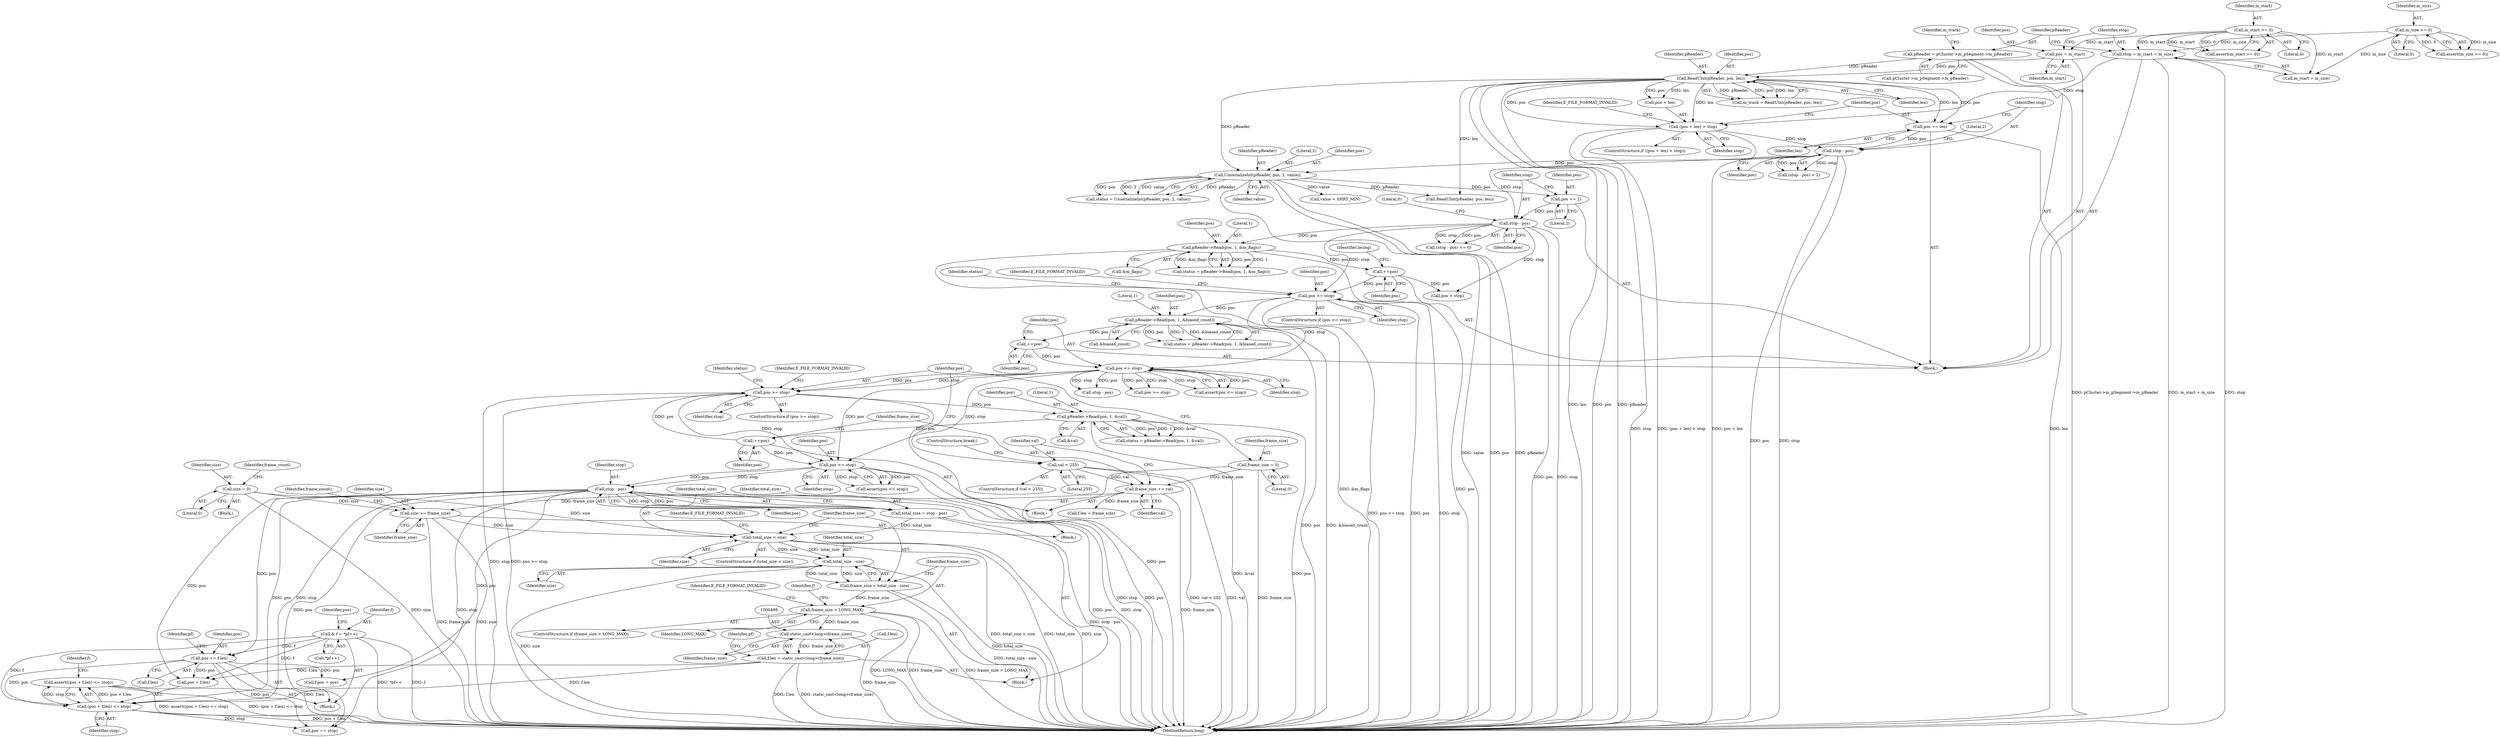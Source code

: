 digraph "0_Android_cc274e2abe8b2a6698a5c47d8aa4bb45f1f9538d_33@API" {
"1000514" [label="(Call,assert((pos + f.len) <= stop))"];
"1000515" [label="(Call,(pos + f.len) <= stop)"];
"1000527" [label="(Call,pos += f.len)"];
"1000509" [label="(Call,& f = *pf++)"];
"1000472" [label="(Call,stop - pos)"];
"1000448" [label="(Call,pos <= stop)"];
"1000342" [label="(Call,pos <= stop)"];
"1000339" [label="(Call,++pos)"];
"1000330" [label="(Call,pReader->Read(pos, 1, &biased_count))"];
"1000322" [label="(Call,pos >= stop)"];
"1000269" [label="(Call,++pos)"];
"1000251" [label="(Call,pReader->Read(pos, 1, &m_flags))"];
"1000243" [label="(Call,stop - pos)"];
"1000202" [label="(Call,stop - pos)"];
"1000190" [label="(Call,(pos + len) > stop)"];
"1000179" [label="(Call,ReadUInt(pReader, pos, len))"];
"1000170" [label="(Call,pReader = pCluster->m_pSegment->m_pReader)"];
"1000160" [label="(Call,pos = m_start)"];
"1000140" [label="(Call,m_start >= 0)"];
"1000164" [label="(Call,stop = m_start + m_size)"];
"1000144" [label="(Call,m_size >= 0)"];
"1000197" [label="(Call,pos += len)"];
"1000238" [label="(Call,pos += 2)"];
"1000212" [label="(Call,UnserializeInt(pReader, pos, 2, value))"];
"1000408" [label="(Call,++pos)"];
"1000399" [label="(Call,pReader->Read(pos, 1, &val))"];
"1000392" [label="(Call,pos >= stop)"];
"1000493" [label="(Call,f.len = static_cast<long>(frame_size))"];
"1000497" [label="(Call,static_cast<long>(frame_size))"];
"1000488" [label="(Call,frame_size > LONG_MAX)"];
"1000482" [label="(Call,frame_size = total_size - size)"];
"1000484" [label="(Call,total_size - size)"];
"1000476" [label="(Call,total_size < size)"];
"1000470" [label="(Call,total_size = stop - pos)"];
"1000372" [label="(Call,size = 0)"];
"1000438" [label="(Call,size += frame_size)"];
"1000410" [label="(Call,frame_size += val)"];
"1000414" [label="(Call,val < 255)"];
"1000385" [label="(Call,frame_size = 0)"];
"1000177" [label="(Call,m_track = ReadUInt(pReader, pos, len))"];
"1000243" [label="(Call,stop - pos)"];
"1000254" [label="(Call,&m_flags)"];
"1000269" [label="(Call,++pos)"];
"1000482" [label="(Call,frame_size = total_size - size)"];
"1000383" [label="(Block,)"];
"1000321" [label="(ControlStructure,if (pos >= stop))"];
"1000170" [label="(Call,pReader = pCluster->m_pSegment->m_pReader)"];
"1000494" [label="(Call,f.len)"];
"1000332" [label="(Literal,1)"];
"1000222" [label="(Call,value < SHRT_MIN)"];
"1000322" [label="(Call,pos >= stop)"];
"1000636" [label="(Call,ReadUInt(pReader, pos, len))"];
"1000249" [label="(Call,status = pReader->Read(pos, 1, &m_flags))"];
"1000495" [label="(Identifier,f)"];
"1000442" [label="(Identifier,frame_count)"];
"1000484" [label="(Call,total_size - size)"];
"1000489" [label="(Identifier,frame_size)"];
"1000344" [label="(Identifier,stop)"];
"1000524" [label="(Identifier,f)"];
"1000433" [label="(Call,f.len = frame_size)"];
"1000545" [label="(Call,stop - pos)"];
"1000521" [label="(Identifier,stop)"];
"1000210" [label="(Call,status = UnserializeInt(pReader, pos, 2, value))"];
"1000331" [label="(Identifier,pos)"];
"1000487" [label="(ControlStructure,if (frame_size > LONG_MAX))"];
"1000507" [label="(Block,)"];
"1000171" [label="(Identifier,pReader)"];
"1000499" [label="(Identifier,frame_size)"];
"1000486" [label="(Identifier,size)"];
"1000522" [label="(Call,f.pos = pos)"];
"1000178" [label="(Identifier,m_track)"];
"1000199" [label="(Identifier,len)"];
"1000413" [label="(ControlStructure,if (val < 255))"];
"1000246" [label="(Literal,0)"];
"1000212" [label="(Call,UnserializeInt(pReader, pos, 2, value))"];
"1000516" [label="(Call,pos + f.len)"];
"1000410" [label="(Call,frame_size += val)"];
"1000472" [label="(Call,stop - pos)"];
"1000161" [label="(Identifier,pos)"];
"1000478" [label="(Identifier,size)"];
"1000333" [label="(Call,&biased_count)"];
"1000620" [label="(Call,pos >= stop)"];
"1000146" [label="(Literal,0)"];
"1000343" [label="(Identifier,pos)"];
"1000377" [label="(Identifier,frame_count)"];
"1000328" [label="(Call,status = pReader->Read(pos, 1, &biased_count))"];
"1000394" [label="(Identifier,stop)"];
"1000242" [label="(Call,(stop - pos) <= 0)"];
"1000323" [label="(Identifier,pos)"];
"1000505" [label="(Identifier,pf)"];
"1000450" [label="(Identifier,stop)"];
"1000245" [label="(Identifier,pos)"];
"1000179" [label="(Call,ReadUInt(pReader, pos, len))"];
"1000329" [label="(Identifier,status)"];
"1000474" [label="(Identifier,pos)"];
"1000393" [label="(Identifier,pos)"];
"1000180" [label="(Identifier,pReader)"];
"1000144" [label="(Call,m_size >= 0)"];
"1000529" [label="(Call,f.len)"];
"1000501" [label="(Identifier,pf)"];
"1000398" [label="(Identifier,status)"];
"1000205" [label="(Literal,2)"];
"1000451" [label="(Block,)"];
"1000509" [label="(Call,& f = *pf++)"];
"1000470" [label="(Call,total_size = stop - pos)"];
"1000203" [label="(Identifier,stop)"];
"1000244" [label="(Identifier,stop)"];
"1000476" [label="(Call,total_size < size)"];
"1000190" [label="(Call,(pos + len) > stop)"];
"1000440" [label="(Identifier,frame_size)"];
"1000473" [label="(Identifier,stop)"];
"1000162" [label="(Identifier,m_start)"];
"1000202" [label="(Call,stop - pos)"];
"1000533" [label="(Call,pos == stop)"];
"1000143" [label="(Call,assert(m_size >= 0))"];
"1000490" [label="(Identifier,LONG_MAX)"];
"1000438" [label="(Call,size += frame_size)"];
"1000216" [label="(Identifier,value)"];
"1000475" [label="(ControlStructure,if (total_size < size))"];
"1000942" [label="(MethodReturn,long)"];
"1000238" [label="(Call,pos += 2)"];
"1000277" [label="(Call,pos > stop)"];
"1000141" [label="(Identifier,m_start)"];
"1000172" [label="(Call,pCluster->m_pSegment->m_pReader)"];
"1000191" [label="(Call,pos + len)"];
"1000392" [label="(Call,pos >= stop)"];
"1000140" [label="(Call,m_start >= 0)"];
"1000389" [label="(Block,)"];
"1000273" [label="(Identifier,lacing)"];
"1000397" [label="(Call,status = pReader->Read(pos, 1, &val))"];
"1000122" [label="(Block,)"];
"1000139" [label="(Call,assert(m_start >= 0))"];
"1000251" [label="(Call,pReader->Read(pos, 1, &m_flags))"];
"1000414" [label="(Call,val < 255)"];
"1000324" [label="(Identifier,stop)"];
"1000270" [label="(Identifier,pos)"];
"1000493" [label="(Call,f.len = static_cast<long>(frame_size))"];
"1000480" [label="(Identifier,E_FILE_FORMAT_INVALID)"];
"1000213" [label="(Identifier,pReader)"];
"1000385" [label="(Call,frame_size = 0)"];
"1000198" [label="(Identifier,pos)"];
"1000400" [label="(Identifier,pos)"];
"1000330" [label="(Call,pReader->Read(pos, 1, &biased_count))"];
"1000215" [label="(Literal,2)"];
"1000411" [label="(Identifier,frame_size)"];
"1000326" [label="(Identifier,E_FILE_FORMAT_INVALID)"];
"1000339" [label="(Call,++pos)"];
"1000391" [label="(ControlStructure,if (pos >= stop))"];
"1000492" [label="(Identifier,E_FILE_FORMAT_INVALID)"];
"1000511" [label="(Call,*pf++)"];
"1000412" [label="(Identifier,val)"];
"1000417" [label="(ControlStructure,break;)"];
"1000341" [label="(Call,assert(pos <= stop))"];
"1000204" [label="(Identifier,pos)"];
"1000497" [label="(Call,static_cast<long>(frame_size))"];
"1000201" [label="(Call,(stop - pos) < 2)"];
"1000239" [label="(Identifier,pos)"];
"1000189" [label="(ControlStructure,if ((pos + len) > stop))"];
"1000399" [label="(Call,pReader->Read(pos, 1, &val))"];
"1000182" [label="(Identifier,len)"];
"1000165" [label="(Identifier,stop)"];
"1000197" [label="(Call,pos += len)"];
"1000164" [label="(Call,stop = m_start + m_size)"];
"1000401" [label="(Literal,1)"];
"1000373" [label="(Identifier,size)"];
"1000415" [label="(Identifier,val)"];
"1000194" [label="(Identifier,stop)"];
"1000166" [label="(Call,m_start + m_size)"];
"1000214" [label="(Identifier,pos)"];
"1000485" [label="(Identifier,total_size)"];
"1000448" [label="(Call,pos <= stop)"];
"1000160" [label="(Call,pos = m_start)"];
"1000488" [label="(Call,frame_size > LONG_MAX)"];
"1000387" [label="(Literal,0)"];
"1000527" [label="(Call,pos += f.len)"];
"1000471" [label="(Identifier,total_size)"];
"1000252" [label="(Identifier,pos)"];
"1000514" [label="(Call,assert((pos + f.len) <= stop))"];
"1000386" [label="(Identifier,frame_size)"];
"1000517" [label="(Identifier,pos)"];
"1000408" [label="(Call,++pos)"];
"1000361" [label="(Block,)"];
"1000447" [label="(Call,assert(pos <= stop))"];
"1000342" [label="(Call,pos <= stop)"];
"1000181" [label="(Identifier,pos)"];
"1000253" [label="(Literal,1)"];
"1000372" [label="(Call,size = 0)"];
"1000374" [label="(Literal,0)"];
"1000477" [label="(Identifier,total_size)"];
"1000240" [label="(Literal,2)"];
"1000510" [label="(Identifier,f)"];
"1000449" [label="(Identifier,pos)"];
"1000396" [label="(Identifier,E_FILE_FORMAT_INVALID)"];
"1000340" [label="(Identifier,pos)"];
"1000402" [label="(Call,&val)"];
"1000142" [label="(Literal,0)"];
"1000483" [label="(Identifier,frame_size)"];
"1000416" [label="(Literal,255)"];
"1000439" [label="(Identifier,size)"];
"1000515" [label="(Call,(pos + f.len) <= stop)"];
"1000196" [label="(Identifier,E_FILE_FORMAT_INVALID)"];
"1000409" [label="(Identifier,pos)"];
"1000528" [label="(Identifier,pos)"];
"1000145" [label="(Identifier,m_size)"];
"1000514" -> "1000507"  [label="AST: "];
"1000514" -> "1000515"  [label="CFG: "];
"1000515" -> "1000514"  [label="AST: "];
"1000524" -> "1000514"  [label="CFG: "];
"1000514" -> "1000942"  [label="DDG: assert((pos + f.len) <= stop)"];
"1000514" -> "1000942"  [label="DDG: (pos + f.len) <= stop"];
"1000515" -> "1000514"  [label="DDG: pos + f.len"];
"1000515" -> "1000514"  [label="DDG: stop"];
"1000515" -> "1000521"  [label="CFG: "];
"1000516" -> "1000515"  [label="AST: "];
"1000521" -> "1000515"  [label="AST: "];
"1000515" -> "1000942"  [label="DDG: pos + f.len"];
"1000527" -> "1000515"  [label="DDG: pos"];
"1000472" -> "1000515"  [label="DDG: pos"];
"1000472" -> "1000515"  [label="DDG: stop"];
"1000493" -> "1000515"  [label="DDG: f.len"];
"1000509" -> "1000515"  [label="DDG: f"];
"1000515" -> "1000533"  [label="DDG: stop"];
"1000527" -> "1000507"  [label="AST: "];
"1000527" -> "1000529"  [label="CFG: "];
"1000528" -> "1000527"  [label="AST: "];
"1000529" -> "1000527"  [label="AST: "];
"1000505" -> "1000527"  [label="CFG: "];
"1000527" -> "1000942"  [label="DDG: f.len"];
"1000527" -> "1000516"  [label="DDG: pos"];
"1000527" -> "1000522"  [label="DDG: pos"];
"1000509" -> "1000527"  [label="DDG: f"];
"1000472" -> "1000527"  [label="DDG: pos"];
"1000527" -> "1000533"  [label="DDG: pos"];
"1000509" -> "1000507"  [label="AST: "];
"1000509" -> "1000511"  [label="CFG: "];
"1000510" -> "1000509"  [label="AST: "];
"1000511" -> "1000509"  [label="AST: "];
"1000517" -> "1000509"  [label="CFG: "];
"1000509" -> "1000942"  [label="DDG: *pf++"];
"1000509" -> "1000942"  [label="DDG: f"];
"1000509" -> "1000516"  [label="DDG: f"];
"1000472" -> "1000470"  [label="AST: "];
"1000472" -> "1000474"  [label="CFG: "];
"1000473" -> "1000472"  [label="AST: "];
"1000474" -> "1000472"  [label="AST: "];
"1000470" -> "1000472"  [label="CFG: "];
"1000472" -> "1000942"  [label="DDG: pos"];
"1000472" -> "1000942"  [label="DDG: stop"];
"1000472" -> "1000470"  [label="DDG: stop"];
"1000472" -> "1000470"  [label="DDG: pos"];
"1000448" -> "1000472"  [label="DDG: stop"];
"1000448" -> "1000472"  [label="DDG: pos"];
"1000472" -> "1000516"  [label="DDG: pos"];
"1000472" -> "1000522"  [label="DDG: pos"];
"1000472" -> "1000533"  [label="DDG: pos"];
"1000472" -> "1000533"  [label="DDG: stop"];
"1000448" -> "1000447"  [label="AST: "];
"1000448" -> "1000450"  [label="CFG: "];
"1000449" -> "1000448"  [label="AST: "];
"1000450" -> "1000448"  [label="AST: "];
"1000447" -> "1000448"  [label="CFG: "];
"1000448" -> "1000942"  [label="DDG: stop"];
"1000448" -> "1000942"  [label="DDG: pos"];
"1000448" -> "1000447"  [label="DDG: pos"];
"1000448" -> "1000447"  [label="DDG: stop"];
"1000342" -> "1000448"  [label="DDG: pos"];
"1000342" -> "1000448"  [label="DDG: stop"];
"1000408" -> "1000448"  [label="DDG: pos"];
"1000392" -> "1000448"  [label="DDG: stop"];
"1000342" -> "1000341"  [label="AST: "];
"1000342" -> "1000344"  [label="CFG: "];
"1000343" -> "1000342"  [label="AST: "];
"1000344" -> "1000342"  [label="AST: "];
"1000341" -> "1000342"  [label="CFG: "];
"1000342" -> "1000341"  [label="DDG: pos"];
"1000342" -> "1000341"  [label="DDG: stop"];
"1000339" -> "1000342"  [label="DDG: pos"];
"1000322" -> "1000342"  [label="DDG: stop"];
"1000342" -> "1000392"  [label="DDG: pos"];
"1000342" -> "1000392"  [label="DDG: stop"];
"1000342" -> "1000545"  [label="DDG: stop"];
"1000342" -> "1000545"  [label="DDG: pos"];
"1000342" -> "1000620"  [label="DDG: pos"];
"1000342" -> "1000620"  [label="DDG: stop"];
"1000339" -> "1000122"  [label="AST: "];
"1000339" -> "1000340"  [label="CFG: "];
"1000340" -> "1000339"  [label="AST: "];
"1000343" -> "1000339"  [label="CFG: "];
"1000330" -> "1000339"  [label="DDG: pos"];
"1000330" -> "1000328"  [label="AST: "];
"1000330" -> "1000333"  [label="CFG: "];
"1000331" -> "1000330"  [label="AST: "];
"1000332" -> "1000330"  [label="AST: "];
"1000333" -> "1000330"  [label="AST: "];
"1000328" -> "1000330"  [label="CFG: "];
"1000330" -> "1000942"  [label="DDG: pos"];
"1000330" -> "1000942"  [label="DDG: &biased_count"];
"1000330" -> "1000328"  [label="DDG: pos"];
"1000330" -> "1000328"  [label="DDG: 1"];
"1000330" -> "1000328"  [label="DDG: &biased_count"];
"1000322" -> "1000330"  [label="DDG: pos"];
"1000322" -> "1000321"  [label="AST: "];
"1000322" -> "1000324"  [label="CFG: "];
"1000323" -> "1000322"  [label="AST: "];
"1000324" -> "1000322"  [label="AST: "];
"1000326" -> "1000322"  [label="CFG: "];
"1000329" -> "1000322"  [label="CFG: "];
"1000322" -> "1000942"  [label="DDG: stop"];
"1000322" -> "1000942"  [label="DDG: pos >= stop"];
"1000322" -> "1000942"  [label="DDG: pos"];
"1000269" -> "1000322"  [label="DDG: pos"];
"1000243" -> "1000322"  [label="DDG: stop"];
"1000269" -> "1000122"  [label="AST: "];
"1000269" -> "1000270"  [label="CFG: "];
"1000270" -> "1000269"  [label="AST: "];
"1000273" -> "1000269"  [label="CFG: "];
"1000251" -> "1000269"  [label="DDG: pos"];
"1000269" -> "1000277"  [label="DDG: pos"];
"1000251" -> "1000249"  [label="AST: "];
"1000251" -> "1000254"  [label="CFG: "];
"1000252" -> "1000251"  [label="AST: "];
"1000253" -> "1000251"  [label="AST: "];
"1000254" -> "1000251"  [label="AST: "];
"1000249" -> "1000251"  [label="CFG: "];
"1000251" -> "1000942"  [label="DDG: &m_flags"];
"1000251" -> "1000942"  [label="DDG: pos"];
"1000251" -> "1000249"  [label="DDG: pos"];
"1000251" -> "1000249"  [label="DDG: 1"];
"1000251" -> "1000249"  [label="DDG: &m_flags"];
"1000243" -> "1000251"  [label="DDG: pos"];
"1000243" -> "1000242"  [label="AST: "];
"1000243" -> "1000245"  [label="CFG: "];
"1000244" -> "1000243"  [label="AST: "];
"1000245" -> "1000243"  [label="AST: "];
"1000246" -> "1000243"  [label="CFG: "];
"1000243" -> "1000942"  [label="DDG: stop"];
"1000243" -> "1000942"  [label="DDG: pos"];
"1000243" -> "1000242"  [label="DDG: stop"];
"1000243" -> "1000242"  [label="DDG: pos"];
"1000202" -> "1000243"  [label="DDG: stop"];
"1000238" -> "1000243"  [label="DDG: pos"];
"1000243" -> "1000277"  [label="DDG: stop"];
"1000202" -> "1000201"  [label="AST: "];
"1000202" -> "1000204"  [label="CFG: "];
"1000203" -> "1000202"  [label="AST: "];
"1000204" -> "1000202"  [label="AST: "];
"1000205" -> "1000202"  [label="CFG: "];
"1000202" -> "1000942"  [label="DDG: stop"];
"1000202" -> "1000942"  [label="DDG: pos"];
"1000202" -> "1000201"  [label="DDG: stop"];
"1000202" -> "1000201"  [label="DDG: pos"];
"1000190" -> "1000202"  [label="DDG: stop"];
"1000197" -> "1000202"  [label="DDG: pos"];
"1000202" -> "1000212"  [label="DDG: pos"];
"1000190" -> "1000189"  [label="AST: "];
"1000190" -> "1000194"  [label="CFG: "];
"1000191" -> "1000190"  [label="AST: "];
"1000194" -> "1000190"  [label="AST: "];
"1000196" -> "1000190"  [label="CFG: "];
"1000198" -> "1000190"  [label="CFG: "];
"1000190" -> "1000942"  [label="DDG: stop"];
"1000190" -> "1000942"  [label="DDG: (pos + len) > stop"];
"1000190" -> "1000942"  [label="DDG: pos + len"];
"1000179" -> "1000190"  [label="DDG: pos"];
"1000179" -> "1000190"  [label="DDG: len"];
"1000164" -> "1000190"  [label="DDG: stop"];
"1000179" -> "1000177"  [label="AST: "];
"1000179" -> "1000182"  [label="CFG: "];
"1000180" -> "1000179"  [label="AST: "];
"1000181" -> "1000179"  [label="AST: "];
"1000182" -> "1000179"  [label="AST: "];
"1000177" -> "1000179"  [label="CFG: "];
"1000179" -> "1000942"  [label="DDG: len"];
"1000179" -> "1000942"  [label="DDG: pos"];
"1000179" -> "1000942"  [label="DDG: pReader"];
"1000179" -> "1000177"  [label="DDG: pReader"];
"1000179" -> "1000177"  [label="DDG: pos"];
"1000179" -> "1000177"  [label="DDG: len"];
"1000170" -> "1000179"  [label="DDG: pReader"];
"1000160" -> "1000179"  [label="DDG: pos"];
"1000179" -> "1000191"  [label="DDG: pos"];
"1000179" -> "1000191"  [label="DDG: len"];
"1000179" -> "1000197"  [label="DDG: len"];
"1000179" -> "1000197"  [label="DDG: pos"];
"1000179" -> "1000212"  [label="DDG: pReader"];
"1000179" -> "1000636"  [label="DDG: len"];
"1000170" -> "1000122"  [label="AST: "];
"1000170" -> "1000172"  [label="CFG: "];
"1000171" -> "1000170"  [label="AST: "];
"1000172" -> "1000170"  [label="AST: "];
"1000178" -> "1000170"  [label="CFG: "];
"1000170" -> "1000942"  [label="DDG: pCluster->m_pSegment->m_pReader"];
"1000160" -> "1000122"  [label="AST: "];
"1000160" -> "1000162"  [label="CFG: "];
"1000161" -> "1000160"  [label="AST: "];
"1000162" -> "1000160"  [label="AST: "];
"1000165" -> "1000160"  [label="CFG: "];
"1000140" -> "1000160"  [label="DDG: m_start"];
"1000140" -> "1000139"  [label="AST: "];
"1000140" -> "1000142"  [label="CFG: "];
"1000141" -> "1000140"  [label="AST: "];
"1000142" -> "1000140"  [label="AST: "];
"1000139" -> "1000140"  [label="CFG: "];
"1000140" -> "1000139"  [label="DDG: m_start"];
"1000140" -> "1000139"  [label="DDG: 0"];
"1000140" -> "1000164"  [label="DDG: m_start"];
"1000140" -> "1000166"  [label="DDG: m_start"];
"1000164" -> "1000122"  [label="AST: "];
"1000164" -> "1000166"  [label="CFG: "];
"1000165" -> "1000164"  [label="AST: "];
"1000166" -> "1000164"  [label="AST: "];
"1000171" -> "1000164"  [label="CFG: "];
"1000164" -> "1000942"  [label="DDG: m_start + m_size"];
"1000164" -> "1000942"  [label="DDG: stop"];
"1000144" -> "1000164"  [label="DDG: m_size"];
"1000144" -> "1000143"  [label="AST: "];
"1000144" -> "1000146"  [label="CFG: "];
"1000145" -> "1000144"  [label="AST: "];
"1000146" -> "1000144"  [label="AST: "];
"1000143" -> "1000144"  [label="CFG: "];
"1000144" -> "1000143"  [label="DDG: m_size"];
"1000144" -> "1000143"  [label="DDG: 0"];
"1000144" -> "1000166"  [label="DDG: m_size"];
"1000197" -> "1000122"  [label="AST: "];
"1000197" -> "1000199"  [label="CFG: "];
"1000198" -> "1000197"  [label="AST: "];
"1000199" -> "1000197"  [label="AST: "];
"1000203" -> "1000197"  [label="CFG: "];
"1000197" -> "1000942"  [label="DDG: len"];
"1000238" -> "1000122"  [label="AST: "];
"1000238" -> "1000240"  [label="CFG: "];
"1000239" -> "1000238"  [label="AST: "];
"1000240" -> "1000238"  [label="AST: "];
"1000244" -> "1000238"  [label="CFG: "];
"1000212" -> "1000238"  [label="DDG: pos"];
"1000212" -> "1000210"  [label="AST: "];
"1000212" -> "1000216"  [label="CFG: "];
"1000213" -> "1000212"  [label="AST: "];
"1000214" -> "1000212"  [label="AST: "];
"1000215" -> "1000212"  [label="AST: "];
"1000216" -> "1000212"  [label="AST: "];
"1000210" -> "1000212"  [label="CFG: "];
"1000212" -> "1000942"  [label="DDG: value"];
"1000212" -> "1000942"  [label="DDG: pos"];
"1000212" -> "1000942"  [label="DDG: pReader"];
"1000212" -> "1000210"  [label="DDG: pReader"];
"1000212" -> "1000210"  [label="DDG: pos"];
"1000212" -> "1000210"  [label="DDG: 2"];
"1000212" -> "1000210"  [label="DDG: value"];
"1000212" -> "1000222"  [label="DDG: value"];
"1000212" -> "1000636"  [label="DDG: pReader"];
"1000408" -> "1000389"  [label="AST: "];
"1000408" -> "1000409"  [label="CFG: "];
"1000409" -> "1000408"  [label="AST: "];
"1000411" -> "1000408"  [label="CFG: "];
"1000408" -> "1000392"  [label="DDG: pos"];
"1000399" -> "1000408"  [label="DDG: pos"];
"1000399" -> "1000397"  [label="AST: "];
"1000399" -> "1000402"  [label="CFG: "];
"1000400" -> "1000399"  [label="AST: "];
"1000401" -> "1000399"  [label="AST: "];
"1000402" -> "1000399"  [label="AST: "];
"1000397" -> "1000399"  [label="CFG: "];
"1000399" -> "1000942"  [label="DDG: &val"];
"1000399" -> "1000942"  [label="DDG: pos"];
"1000399" -> "1000397"  [label="DDG: pos"];
"1000399" -> "1000397"  [label="DDG: 1"];
"1000399" -> "1000397"  [label="DDG: &val"];
"1000392" -> "1000399"  [label="DDG: pos"];
"1000392" -> "1000391"  [label="AST: "];
"1000392" -> "1000394"  [label="CFG: "];
"1000393" -> "1000392"  [label="AST: "];
"1000394" -> "1000392"  [label="AST: "];
"1000396" -> "1000392"  [label="CFG: "];
"1000398" -> "1000392"  [label="CFG: "];
"1000392" -> "1000942"  [label="DDG: stop"];
"1000392" -> "1000942"  [label="DDG: pos >= stop"];
"1000392" -> "1000942"  [label="DDG: pos"];
"1000493" -> "1000451"  [label="AST: "];
"1000493" -> "1000497"  [label="CFG: "];
"1000494" -> "1000493"  [label="AST: "];
"1000497" -> "1000493"  [label="AST: "];
"1000501" -> "1000493"  [label="CFG: "];
"1000493" -> "1000942"  [label="DDG: f.len"];
"1000493" -> "1000942"  [label="DDG: static_cast<long>(frame_size)"];
"1000497" -> "1000493"  [label="DDG: frame_size"];
"1000493" -> "1000516"  [label="DDG: f.len"];
"1000497" -> "1000499"  [label="CFG: "];
"1000498" -> "1000497"  [label="AST: "];
"1000499" -> "1000497"  [label="AST: "];
"1000497" -> "1000942"  [label="DDG: frame_size"];
"1000488" -> "1000497"  [label="DDG: frame_size"];
"1000488" -> "1000487"  [label="AST: "];
"1000488" -> "1000490"  [label="CFG: "];
"1000489" -> "1000488"  [label="AST: "];
"1000490" -> "1000488"  [label="AST: "];
"1000492" -> "1000488"  [label="CFG: "];
"1000495" -> "1000488"  [label="CFG: "];
"1000488" -> "1000942"  [label="DDG: frame_size"];
"1000488" -> "1000942"  [label="DDG: frame_size > LONG_MAX"];
"1000488" -> "1000942"  [label="DDG: LONG_MAX"];
"1000482" -> "1000488"  [label="DDG: frame_size"];
"1000482" -> "1000451"  [label="AST: "];
"1000482" -> "1000484"  [label="CFG: "];
"1000483" -> "1000482"  [label="AST: "];
"1000484" -> "1000482"  [label="AST: "];
"1000489" -> "1000482"  [label="CFG: "];
"1000482" -> "1000942"  [label="DDG: total_size - size"];
"1000484" -> "1000482"  [label="DDG: total_size"];
"1000484" -> "1000482"  [label="DDG: size"];
"1000484" -> "1000486"  [label="CFG: "];
"1000485" -> "1000484"  [label="AST: "];
"1000486" -> "1000484"  [label="AST: "];
"1000484" -> "1000942"  [label="DDG: size"];
"1000484" -> "1000942"  [label="DDG: total_size"];
"1000476" -> "1000484"  [label="DDG: total_size"];
"1000476" -> "1000484"  [label="DDG: size"];
"1000476" -> "1000475"  [label="AST: "];
"1000476" -> "1000478"  [label="CFG: "];
"1000477" -> "1000476"  [label="AST: "];
"1000478" -> "1000476"  [label="AST: "];
"1000480" -> "1000476"  [label="CFG: "];
"1000483" -> "1000476"  [label="CFG: "];
"1000476" -> "1000942"  [label="DDG: total_size < size"];
"1000476" -> "1000942"  [label="DDG: total_size"];
"1000476" -> "1000942"  [label="DDG: size"];
"1000470" -> "1000476"  [label="DDG: total_size"];
"1000372" -> "1000476"  [label="DDG: size"];
"1000438" -> "1000476"  [label="DDG: size"];
"1000470" -> "1000451"  [label="AST: "];
"1000471" -> "1000470"  [label="AST: "];
"1000477" -> "1000470"  [label="CFG: "];
"1000470" -> "1000942"  [label="DDG: stop - pos"];
"1000372" -> "1000361"  [label="AST: "];
"1000372" -> "1000374"  [label="CFG: "];
"1000373" -> "1000372"  [label="AST: "];
"1000374" -> "1000372"  [label="AST: "];
"1000377" -> "1000372"  [label="CFG: "];
"1000372" -> "1000942"  [label="DDG: size"];
"1000372" -> "1000438"  [label="DDG: size"];
"1000438" -> "1000383"  [label="AST: "];
"1000438" -> "1000440"  [label="CFG: "];
"1000439" -> "1000438"  [label="AST: "];
"1000440" -> "1000438"  [label="AST: "];
"1000442" -> "1000438"  [label="CFG: "];
"1000438" -> "1000942"  [label="DDG: frame_size"];
"1000438" -> "1000942"  [label="DDG: size"];
"1000410" -> "1000438"  [label="DDG: frame_size"];
"1000410" -> "1000389"  [label="AST: "];
"1000410" -> "1000412"  [label="CFG: "];
"1000411" -> "1000410"  [label="AST: "];
"1000412" -> "1000410"  [label="AST: "];
"1000415" -> "1000410"  [label="CFG: "];
"1000410" -> "1000942"  [label="DDG: frame_size"];
"1000414" -> "1000410"  [label="DDG: val"];
"1000385" -> "1000410"  [label="DDG: frame_size"];
"1000410" -> "1000433"  [label="DDG: frame_size"];
"1000414" -> "1000413"  [label="AST: "];
"1000414" -> "1000416"  [label="CFG: "];
"1000415" -> "1000414"  [label="AST: "];
"1000416" -> "1000414"  [label="AST: "];
"1000393" -> "1000414"  [label="CFG: "];
"1000417" -> "1000414"  [label="CFG: "];
"1000414" -> "1000942"  [label="DDG: val < 255"];
"1000414" -> "1000942"  [label="DDG: val"];
"1000385" -> "1000383"  [label="AST: "];
"1000385" -> "1000387"  [label="CFG: "];
"1000386" -> "1000385"  [label="AST: "];
"1000387" -> "1000385"  [label="AST: "];
"1000393" -> "1000385"  [label="CFG: "];
"1000385" -> "1000942"  [label="DDG: frame_size"];
}

